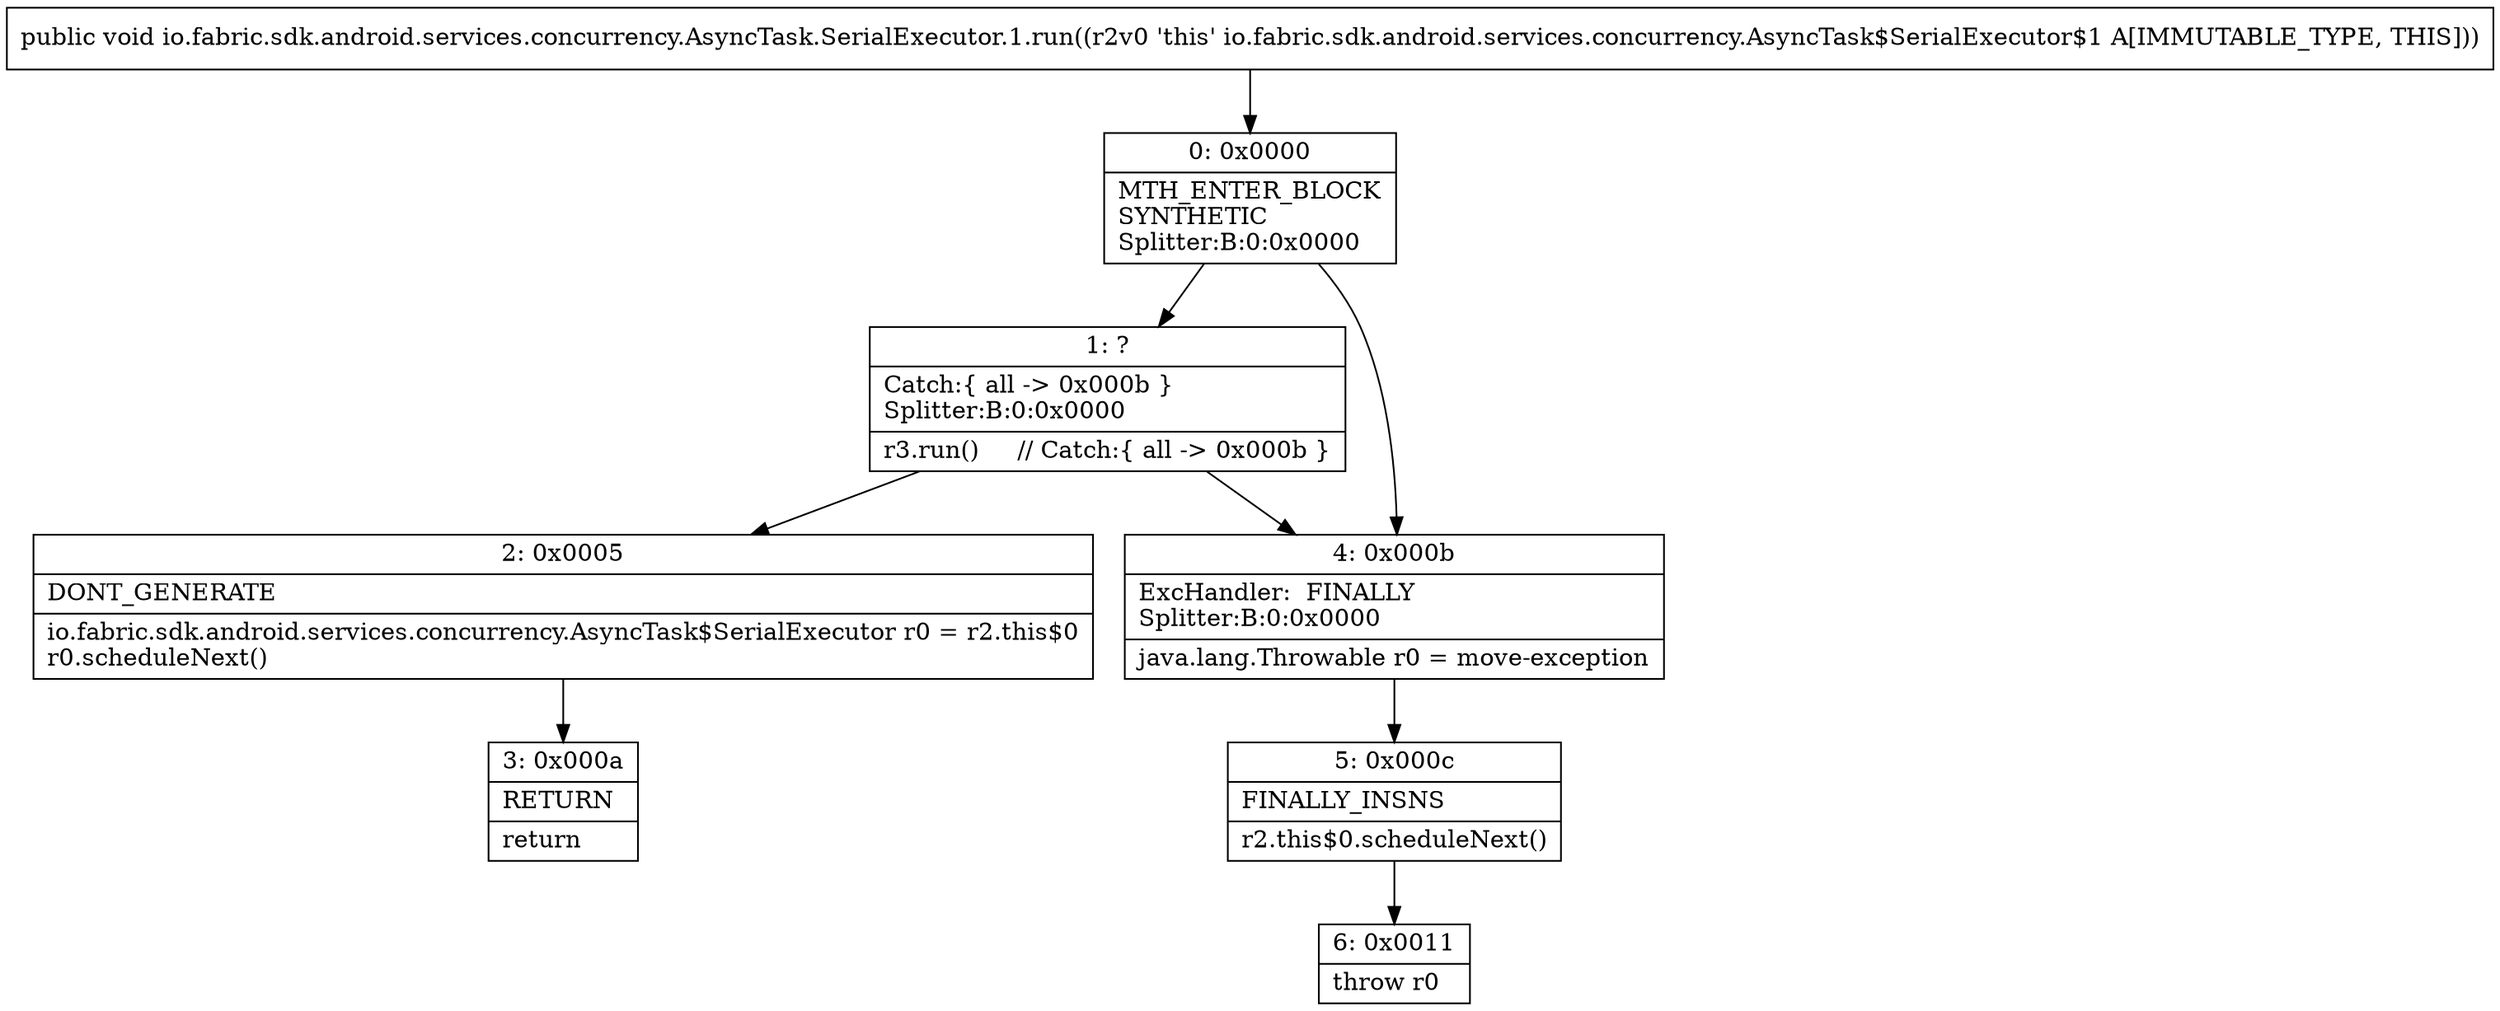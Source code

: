 digraph "CFG forio.fabric.sdk.android.services.concurrency.AsyncTask.SerialExecutor.1.run()V" {
Node_0 [shape=record,label="{0\:\ 0x0000|MTH_ENTER_BLOCK\lSYNTHETIC\lSplitter:B:0:0x0000\l}"];
Node_1 [shape=record,label="{1\:\ ?|Catch:\{ all \-\> 0x000b \}\lSplitter:B:0:0x0000\l|r3.run()     \/\/ Catch:\{ all \-\> 0x000b \}\l}"];
Node_2 [shape=record,label="{2\:\ 0x0005|DONT_GENERATE\l|io.fabric.sdk.android.services.concurrency.AsyncTask$SerialExecutor r0 = r2.this$0\lr0.scheduleNext()\l}"];
Node_3 [shape=record,label="{3\:\ 0x000a|RETURN\l|return\l}"];
Node_4 [shape=record,label="{4\:\ 0x000b|ExcHandler:  FINALLY\lSplitter:B:0:0x0000\l|java.lang.Throwable r0 = move\-exception\l}"];
Node_5 [shape=record,label="{5\:\ 0x000c|FINALLY_INSNS\l|r2.this$0.scheduleNext()\l}"];
Node_6 [shape=record,label="{6\:\ 0x0011|throw r0\l}"];
MethodNode[shape=record,label="{public void io.fabric.sdk.android.services.concurrency.AsyncTask.SerialExecutor.1.run((r2v0 'this' io.fabric.sdk.android.services.concurrency.AsyncTask$SerialExecutor$1 A[IMMUTABLE_TYPE, THIS])) }"];
MethodNode -> Node_0;
Node_0 -> Node_1;
Node_0 -> Node_4;
Node_1 -> Node_2;
Node_1 -> Node_4;
Node_2 -> Node_3;
Node_4 -> Node_5;
Node_5 -> Node_6;
}

